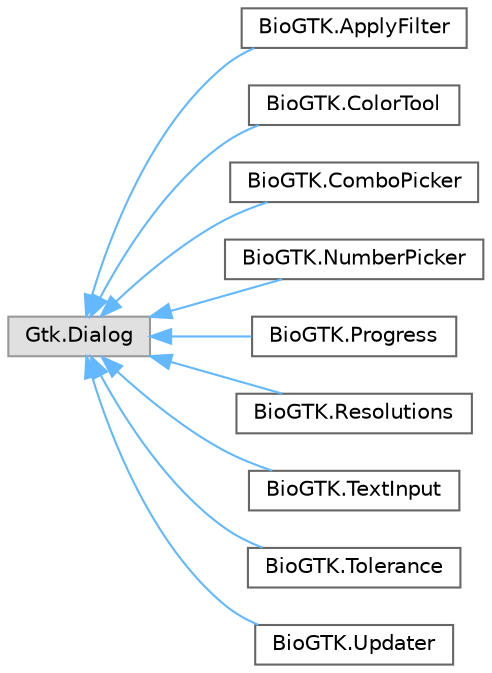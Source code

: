 digraph "Graphical Class Hierarchy"
{
 // LATEX_PDF_SIZE
  bgcolor="transparent";
  edge [fontname=Helvetica,fontsize=10,labelfontname=Helvetica,labelfontsize=10];
  node [fontname=Helvetica,fontsize=10,shape=box,height=0.2,width=0.4];
  rankdir="LR";
  Node0 [id="Node000000",label="Gtk.Dialog",height=0.2,width=0.4,color="grey60", fillcolor="#E0E0E0", style="filled",tooltip=" "];
  Node0 -> Node1 [id="edge2_Node000000_Node000001",dir="back",color="steelblue1",style="solid",tooltip=" "];
  Node1 [id="Node000001",label="BioGTK.ApplyFilter",height=0.2,width=0.4,color="grey40", fillcolor="white", style="filled",URL="$class_bio_g_t_k_1_1_apply_filter.html",tooltip=" "];
  Node0 -> Node2 [id="edge3_Node000000_Node000002",dir="back",color="steelblue1",style="solid",tooltip=" "];
  Node2 [id="Node000002",label="BioGTK.ColorTool",height=0.2,width=0.4,color="grey40", fillcolor="white", style="filled",URL="$class_bio_g_t_k_1_1_color_tool.html",tooltip=" "];
  Node0 -> Node3 [id="edge4_Node000000_Node000003",dir="back",color="steelblue1",style="solid",tooltip=" "];
  Node3 [id="Node000003",label="BioGTK.ComboPicker",height=0.2,width=0.4,color="grey40", fillcolor="white", style="filled",URL="$class_bio_g_t_k_1_1_combo_picker.html",tooltip=" "];
  Node0 -> Node4 [id="edge5_Node000000_Node000004",dir="back",color="steelblue1",style="solid",tooltip=" "];
  Node4 [id="Node000004",label="BioGTK.NumberPicker",height=0.2,width=0.4,color="grey40", fillcolor="white", style="filled",URL="$class_bio_g_t_k_1_1_number_picker.html",tooltip=" "];
  Node0 -> Node5 [id="edge6_Node000000_Node000005",dir="back",color="steelblue1",style="solid",tooltip=" "];
  Node5 [id="Node000005",label="BioGTK.Progress",height=0.2,width=0.4,color="grey40", fillcolor="white", style="filled",URL="$class_bio_g_t_k_1_1_progress.html",tooltip=" "];
  Node0 -> Node6 [id="edge7_Node000000_Node000006",dir="back",color="steelblue1",style="solid",tooltip=" "];
  Node6 [id="Node000006",label="BioGTK.Resolutions",height=0.2,width=0.4,color="grey40", fillcolor="white", style="filled",URL="$class_bio_g_t_k_1_1_resolutions.html",tooltip=" "];
  Node0 -> Node7 [id="edge8_Node000000_Node000007",dir="back",color="steelblue1",style="solid",tooltip=" "];
  Node7 [id="Node000007",label="BioGTK.TextInput",height=0.2,width=0.4,color="grey40", fillcolor="white", style="filled",URL="$class_bio_g_t_k_1_1_text_input.html",tooltip=" "];
  Node0 -> Node8 [id="edge9_Node000000_Node000008",dir="back",color="steelblue1",style="solid",tooltip=" "];
  Node8 [id="Node000008",label="BioGTK.Tolerance",height=0.2,width=0.4,color="grey40", fillcolor="white", style="filled",URL="$class_bio_g_t_k_1_1_tolerance.html",tooltip=" "];
  Node0 -> Node9 [id="edge10_Node000000_Node000009",dir="back",color="steelblue1",style="solid",tooltip=" "];
  Node9 [id="Node000009",label="BioGTK.Updater",height=0.2,width=0.4,color="grey40", fillcolor="white", style="filled",URL="$class_bio_g_t_k_1_1_updater.html",tooltip=" "];
}
